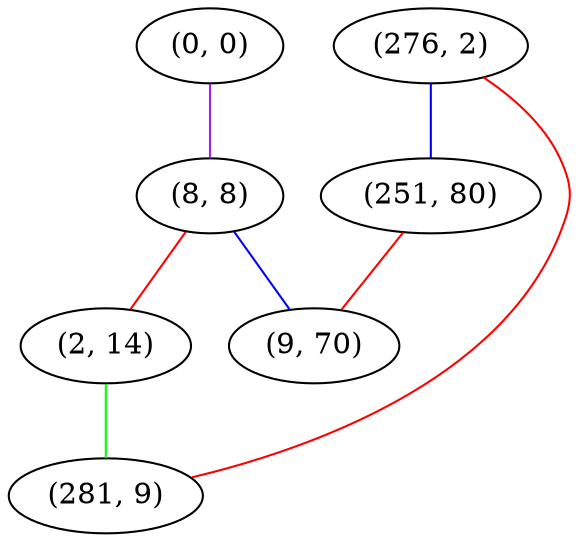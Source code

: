 graph "" {
"(0, 0)";
"(276, 2)";
"(251, 80)";
"(8, 8)";
"(2, 14)";
"(9, 70)";
"(281, 9)";
"(0, 0)" -- "(8, 8)"  [color=purple, key=0, weight=4];
"(276, 2)" -- "(251, 80)"  [color=blue, key=0, weight=3];
"(276, 2)" -- "(281, 9)"  [color=red, key=0, weight=1];
"(251, 80)" -- "(9, 70)"  [color=red, key=0, weight=1];
"(8, 8)" -- "(2, 14)"  [color=red, key=0, weight=1];
"(8, 8)" -- "(9, 70)"  [color=blue, key=0, weight=3];
"(2, 14)" -- "(281, 9)"  [color=green, key=0, weight=2];
}
